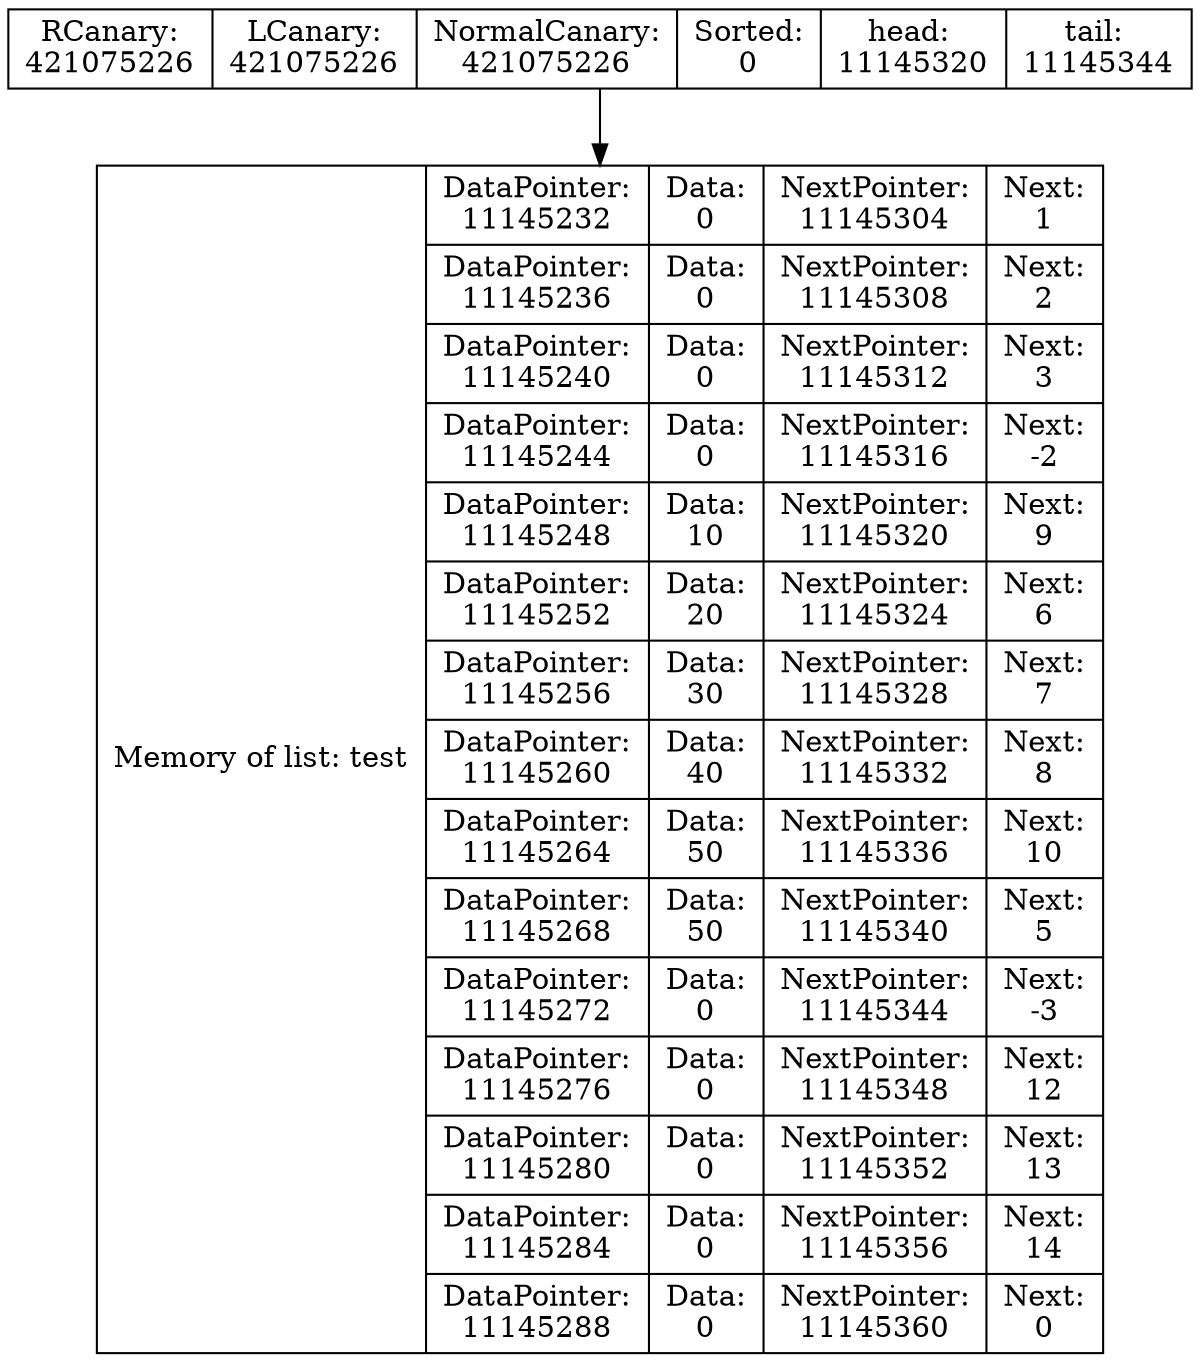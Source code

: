 digraph G{
data [shape=record,label="{Memory of list: test} | {{DataPointer:\n11145232 | Data:\n0 | NextPointer:\n11145304 | Next:\n1}
| {DataPointer:\n11145236 | Data:\n0 | NextPointer:\n11145308 | Next:\n2}
| {DataPointer:\n11145240 | Data:\n0 | NextPointer:\n11145312 | Next:\n3}
| {DataPointer:\n11145244 | Data:\n0 | NextPointer:\n11145316 | Next:\n-2}
| {DataPointer:\n11145248 | Data:\n10 | NextPointer:\n11145320 | Next:\n9}
| {DataPointer:\n11145252 | Data:\n20 | NextPointer:\n11145324 | Next:\n6}
| {DataPointer:\n11145256 | Data:\n30 | NextPointer:\n11145328 | Next:\n7}
| {DataPointer:\n11145260 | Data:\n40 | NextPointer:\n11145332 | Next:\n8}
| {DataPointer:\n11145264 | Data:\n50 | NextPointer:\n11145336 | Next:\n10}
| {DataPointer:\n11145268 | Data:\n50 | NextPointer:\n11145340 | Next:\n5}
| {DataPointer:\n11145272 | Data:\n0 | NextPointer:\n11145344 | Next:\n-3}
| {DataPointer:\n11145276 | Data:\n0 | NextPointer:\n11145348 | Next:\n12}
| {DataPointer:\n11145280 | Data:\n0 | NextPointer:\n11145352 | Next:\n13}
| {DataPointer:\n11145284 | Data:\n0 | NextPointer:\n11145356 | Next:\n14}
| {DataPointer:\n11145288 | Data:\n0 | NextPointer:\n11145360 | Next:\n0}
}"];
Shild [shape=record,label=" RCanary:\n421075226 | LCanary:\n421075226  | NormalCanary:\n421075226 | Sorted:\n0 | head: \n11145320 | tail: \n11145344 "];
Shild->data
}
